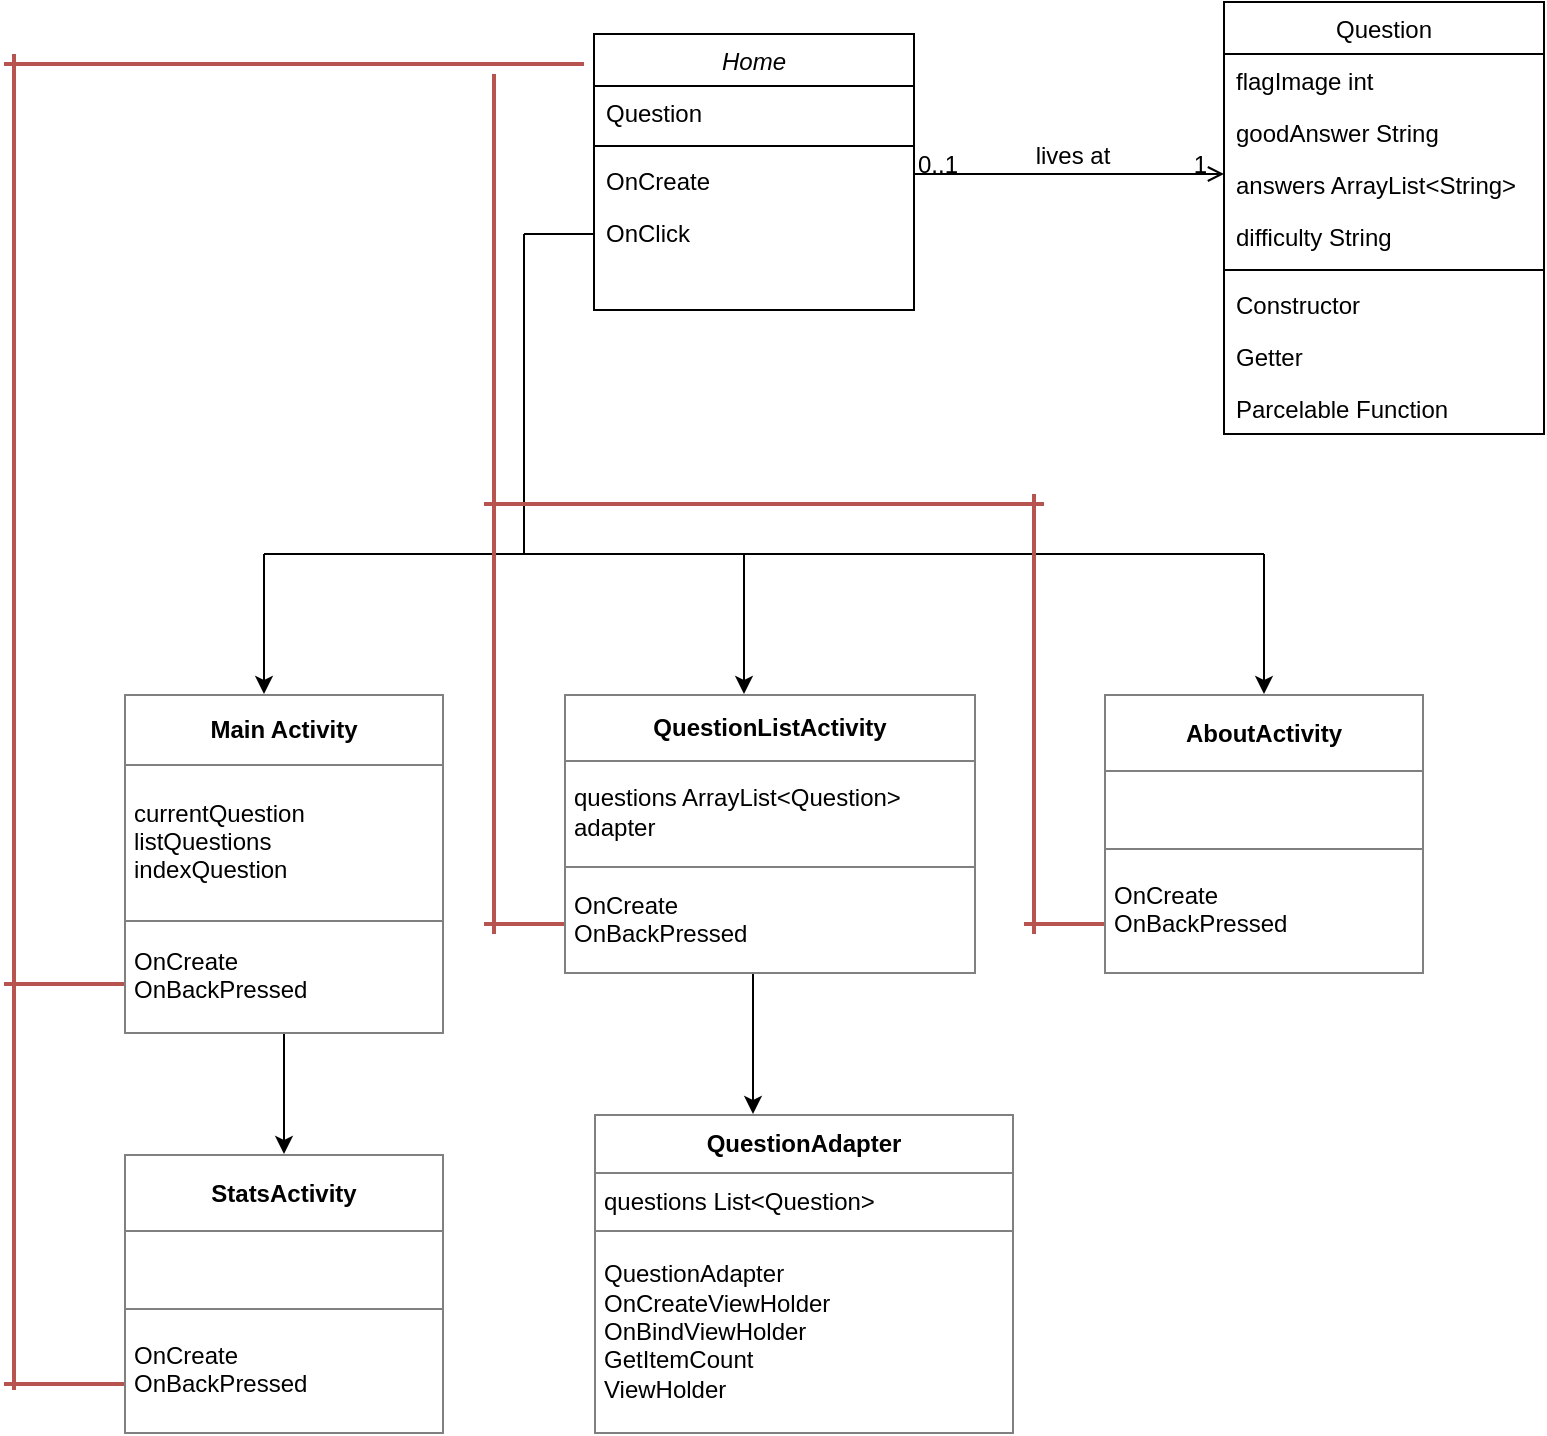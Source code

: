 <mxfile version="12.8.8" type="google"><diagram id="C5RBs43oDa-KdzZeNtuy" name="Page-1"><mxGraphModel dx="1773" dy="651" grid="1" gridSize="10" guides="1" tooltips="1" connect="1" arrows="1" fold="1" page="1" pageScale="1" pageWidth="827" pageHeight="1169" math="0" shadow="0"><root><mxCell id="WIyWlLk6GJQsqaUBKTNV-0"/><mxCell id="WIyWlLk6GJQsqaUBKTNV-1" parent="WIyWlLk6GJQsqaUBKTNV-0"/><mxCell id="zkfFHV4jXpPFQw0GAbJ--26" value="" style="endArrow=open;shadow=0;strokeWidth=1;strokeColor=#000000;rounded=0;endFill=1;edgeStyle=elbowEdgeStyle;elbow=vertical;" parent="WIyWlLk6GJQsqaUBKTNV-1" source="zkfFHV4jXpPFQw0GAbJ--0" target="zkfFHV4jXpPFQw0GAbJ--17" edge="1"><mxGeometry x="0.5" y="41" relative="1" as="geometry"><mxPoint x="380" y="192" as="sourcePoint"/><mxPoint x="540" y="192" as="targetPoint"/><mxPoint x="-40" y="32" as="offset"/><Array as="points"><mxPoint x="570" y="110"/><mxPoint x="444" y="180"/></Array></mxGeometry></mxCell><mxCell id="zkfFHV4jXpPFQw0GAbJ--27" value="0..1" style="resizable=0;align=left;verticalAlign=bottom;labelBackgroundColor=none;fontSize=12;" parent="zkfFHV4jXpPFQw0GAbJ--26" connectable="0" vertex="1"><mxGeometry x="-1" relative="1" as="geometry"><mxPoint y="4" as="offset"/></mxGeometry></mxCell><mxCell id="zkfFHV4jXpPFQw0GAbJ--28" value="1" style="resizable=0;align=right;verticalAlign=bottom;labelBackgroundColor=none;fontSize=12;" parent="zkfFHV4jXpPFQw0GAbJ--26" connectable="0" vertex="1"><mxGeometry x="1" relative="1" as="geometry"><mxPoint x="-7" y="4" as="offset"/></mxGeometry></mxCell><mxCell id="zkfFHV4jXpPFQw0GAbJ--29" value="lives at" style="text;html=1;resizable=0;points=[];;align=center;verticalAlign=middle;labelBackgroundColor=none;rounded=0;shadow=0;strokeWidth=1;fontSize=12;" parent="zkfFHV4jXpPFQw0GAbJ--26" vertex="1" connectable="0"><mxGeometry x="0.5" y="49" relative="1" as="geometry"><mxPoint x="-38" y="40" as="offset"/></mxGeometry></mxCell><mxCell id="CxSBj4oRPGNiZKwppLU6-11" value="" style="endArrow=none;html=1;" edge="1" parent="WIyWlLk6GJQsqaUBKTNV-1"><mxGeometry width="50" height="50" relative="1" as="geometry"><mxPoint x="260" y="140" as="sourcePoint"/><mxPoint x="295" y="140" as="targetPoint"/><Array as="points"/></mxGeometry></mxCell><mxCell id="CxSBj4oRPGNiZKwppLU6-12" value="" style="endArrow=none;html=1;" edge="1" parent="WIyWlLk6GJQsqaUBKTNV-1"><mxGeometry width="50" height="50" relative="1" as="geometry"><mxPoint x="260" y="300" as="sourcePoint"/><mxPoint x="260" y="140" as="targetPoint"/></mxGeometry></mxCell><mxCell id="CxSBj4oRPGNiZKwppLU6-13" value="" style="endArrow=none;html=1;" edge="1" parent="WIyWlLk6GJQsqaUBKTNV-1"><mxGeometry width="50" height="50" relative="1" as="geometry"><mxPoint x="130" y="300" as="sourcePoint"/><mxPoint x="630" y="300" as="targetPoint"/></mxGeometry></mxCell><mxCell id="CxSBj4oRPGNiZKwppLU6-14" value="" style="endArrow=classic;html=1;" edge="1" parent="WIyWlLk6GJQsqaUBKTNV-1"><mxGeometry width="50" height="50" relative="1" as="geometry"><mxPoint x="130" y="300" as="sourcePoint"/><mxPoint x="130" y="370" as="targetPoint"/></mxGeometry></mxCell><mxCell id="CxSBj4oRPGNiZKwppLU6-15" value="" style="endArrow=classic;html=1;" edge="1" parent="WIyWlLk6GJQsqaUBKTNV-1"><mxGeometry width="50" height="50" relative="1" as="geometry"><mxPoint x="370" y="300" as="sourcePoint"/><mxPoint x="370" y="370" as="targetPoint"/></mxGeometry></mxCell><mxCell id="CxSBj4oRPGNiZKwppLU6-16" value="" style="endArrow=classic;html=1;" edge="1" parent="WIyWlLk6GJQsqaUBKTNV-1"><mxGeometry width="50" height="50" relative="1" as="geometry"><mxPoint x="630" y="300" as="sourcePoint"/><mxPoint x="630" y="370" as="targetPoint"/><Array as="points"><mxPoint x="630" y="320"/></Array></mxGeometry></mxCell><mxCell id="zkfFHV4jXpPFQw0GAbJ--17" value="Question" style="swimlane;fontStyle=0;align=center;verticalAlign=top;childLayout=stackLayout;horizontal=1;startSize=26;horizontalStack=0;resizeParent=1;resizeLast=0;collapsible=1;marginBottom=0;rounded=0;shadow=0;strokeWidth=1;" parent="WIyWlLk6GJQsqaUBKTNV-1" vertex="1"><mxGeometry x="610" y="24" width="160" height="216" as="geometry"><mxRectangle x="550" y="140" width="160" height="26" as="alternateBounds"/></mxGeometry></mxCell><mxCell id="zkfFHV4jXpPFQw0GAbJ--18" value="flagImage int" style="text;align=left;verticalAlign=top;spacingLeft=4;spacingRight=4;overflow=hidden;rotatable=0;points=[[0,0.5],[1,0.5]];portConstraint=eastwest;" parent="zkfFHV4jXpPFQw0GAbJ--17" vertex="1"><mxGeometry y="26" width="160" height="26" as="geometry"/></mxCell><mxCell id="zkfFHV4jXpPFQw0GAbJ--19" value="goodAnswer String" style="text;align=left;verticalAlign=top;spacingLeft=4;spacingRight=4;overflow=hidden;rotatable=0;points=[[0,0.5],[1,0.5]];portConstraint=eastwest;rounded=0;shadow=0;html=0;" parent="zkfFHV4jXpPFQw0GAbJ--17" vertex="1"><mxGeometry y="52" width="160" height="26" as="geometry"/></mxCell><mxCell id="zkfFHV4jXpPFQw0GAbJ--20" value="answers ArrayList&lt;String&gt;" style="text;align=left;verticalAlign=top;spacingLeft=4;spacingRight=4;overflow=hidden;rotatable=0;points=[[0,0.5],[1,0.5]];portConstraint=eastwest;rounded=0;shadow=0;html=0;" parent="zkfFHV4jXpPFQw0GAbJ--17" vertex="1"><mxGeometry y="78" width="160" height="26" as="geometry"/></mxCell><mxCell id="zkfFHV4jXpPFQw0GAbJ--21" value="difficulty String" style="text;align=left;verticalAlign=top;spacingLeft=4;spacingRight=4;overflow=hidden;rotatable=0;points=[[0,0.5],[1,0.5]];portConstraint=eastwest;rounded=0;shadow=0;html=0;" parent="zkfFHV4jXpPFQw0GAbJ--17" vertex="1"><mxGeometry y="104" width="160" height="26" as="geometry"/></mxCell><mxCell id="zkfFHV4jXpPFQw0GAbJ--23" value="" style="line;html=1;strokeWidth=1;align=left;verticalAlign=middle;spacingTop=-1;spacingLeft=3;spacingRight=3;rotatable=0;labelPosition=right;points=[];portConstraint=eastwest;" parent="zkfFHV4jXpPFQw0GAbJ--17" vertex="1"><mxGeometry y="130" width="160" height="8" as="geometry"/></mxCell><mxCell id="zkfFHV4jXpPFQw0GAbJ--24" value="Constructor" style="text;align=left;verticalAlign=top;spacingLeft=4;spacingRight=4;overflow=hidden;rotatable=0;points=[[0,0.5],[1,0.5]];portConstraint=eastwest;" parent="zkfFHV4jXpPFQw0GAbJ--17" vertex="1"><mxGeometry y="138" width="160" height="26" as="geometry"/></mxCell><mxCell id="CxSBj4oRPGNiZKwppLU6-8" value="Getter" style="text;align=left;verticalAlign=top;spacingLeft=4;spacingRight=4;overflow=hidden;rotatable=0;points=[[0,0.5],[1,0.5]];portConstraint=eastwest;" vertex="1" parent="zkfFHV4jXpPFQw0GAbJ--17"><mxGeometry y="164" width="160" height="26" as="geometry"/></mxCell><mxCell id="zkfFHV4jXpPFQw0GAbJ--25" value="Parcelable Function" style="text;align=left;verticalAlign=top;spacingLeft=4;spacingRight=4;overflow=hidden;rotatable=0;points=[[0,0.5],[1,0.5]];portConstraint=eastwest;" parent="zkfFHV4jXpPFQw0GAbJ--17" vertex="1"><mxGeometry y="190" width="160" height="26" as="geometry"/></mxCell><mxCell id="zkfFHV4jXpPFQw0GAbJ--0" value="Home" style="swimlane;fontStyle=2;align=center;verticalAlign=top;childLayout=stackLayout;horizontal=1;startSize=26;horizontalStack=0;resizeParent=1;resizeLast=0;collapsible=1;marginBottom=0;rounded=0;shadow=0;strokeWidth=1;" parent="WIyWlLk6GJQsqaUBKTNV-1" vertex="1"><mxGeometry x="295" y="40" width="160" height="138" as="geometry"><mxRectangle x="295" y="40" width="160" height="26" as="alternateBounds"/></mxGeometry></mxCell><mxCell id="zkfFHV4jXpPFQw0GAbJ--1" value="Question" style="text;align=left;verticalAlign=top;spacingLeft=4;spacingRight=4;overflow=hidden;rotatable=0;points=[[0,0.5],[1,0.5]];portConstraint=eastwest;" parent="zkfFHV4jXpPFQw0GAbJ--0" vertex="1"><mxGeometry y="26" width="160" height="26" as="geometry"/></mxCell><mxCell id="zkfFHV4jXpPFQw0GAbJ--4" value="" style="line;html=1;strokeWidth=1;align=left;verticalAlign=middle;spacingTop=-1;spacingLeft=3;spacingRight=3;rotatable=0;labelPosition=right;points=[];portConstraint=eastwest;" parent="zkfFHV4jXpPFQw0GAbJ--0" vertex="1"><mxGeometry y="52" width="160" height="8" as="geometry"/></mxCell><mxCell id="CxSBj4oRPGNiZKwppLU6-7" value="OnCreate" style="text;align=left;verticalAlign=top;spacingLeft=4;spacingRight=4;overflow=hidden;rotatable=0;points=[[0,0.5],[1,0.5]];portConstraint=eastwest;" vertex="1" parent="zkfFHV4jXpPFQw0GAbJ--0"><mxGeometry y="60" width="160" height="26" as="geometry"/></mxCell><mxCell id="zkfFHV4jXpPFQw0GAbJ--5" value="OnClick&#xA;" style="text;align=left;verticalAlign=top;spacingLeft=4;spacingRight=4;overflow=hidden;rotatable=0;points=[[0,0.5],[1,0.5]];portConstraint=eastwest;" parent="zkfFHV4jXpPFQw0GAbJ--0" vertex="1"><mxGeometry y="86" width="160" height="26" as="geometry"/></mxCell><mxCell id="CxSBj4oRPGNiZKwppLU6-45" style="edgeStyle=orthogonalEdgeStyle;rounded=0;orthogonalLoop=1;jettySize=auto;html=1;exitX=0.5;exitY=1;exitDx=0;exitDy=0;" edge="1" parent="WIyWlLk6GJQsqaUBKTNV-1"><mxGeometry relative="1" as="geometry"><mxPoint x="115" y="550" as="sourcePoint"/><mxPoint x="115" y="550" as="targetPoint"/></mxGeometry></mxCell><mxCell id="CxSBj4oRPGNiZKwppLU6-49" value="" style="endArrow=classic;html=1;exitX=0.5;exitY=1;exitDx=0;exitDy=0;entryX=0.5;entryY=0;entryDx=0;entryDy=0;" edge="1" parent="WIyWlLk6GJQsqaUBKTNV-1" source="CxSBj4oRPGNiZKwppLU6-58" target="CxSBj4oRPGNiZKwppLU6-59"><mxGeometry width="50" height="50" relative="1" as="geometry"><mxPoint x="114" y="550" as="sourcePoint"/><mxPoint x="115" y="600" as="targetPoint"/></mxGeometry></mxCell><mxCell id="CxSBj4oRPGNiZKwppLU6-58" value="&lt;table style=&quot;width: 100% ; height: 100% ; border-collapse: collapse&quot; width=&quot;100%&quot; cellpadding=&quot;4&quot; border=&quot;1&quot;&gt;&lt;tbody&gt;&lt;tr&gt;&lt;th align=&quot;center&quot;&gt;&lt;b&gt;Main Activity&lt;br&gt;&lt;/b&gt;&lt;/th&gt;&lt;/tr&gt;&lt;tr&gt;&lt;td&gt;currentQuestion&lt;br&gt;listQuestions&lt;br&gt;&lt;div align=&quot;left&quot;&gt;indexQuestion&lt;br&gt;&lt;/div&gt;&lt;/td&gt;&lt;/tr&gt;&lt;tr&gt;&lt;td&gt;&lt;div align=&quot;left&quot;&gt;OnCreate&lt;br&gt;&lt;/div&gt;OnBackPressed&lt;br&gt;&lt;/td&gt;&lt;/tr&gt;&lt;/tbody&gt;&lt;/table&gt;" style="text;html=1;strokeColor=none;fillColor=none;overflow=fill;align=left;" vertex="1" parent="WIyWlLk6GJQsqaUBKTNV-1"><mxGeometry x="60" y="370" width="160" height="170" as="geometry"/></mxCell><mxCell id="CxSBj4oRPGNiZKwppLU6-59" value="&lt;table style=&quot;width: 100% ; height: 100% ; border-collapse: collapse&quot; width=&quot;100%&quot; cellpadding=&quot;4&quot; border=&quot;1&quot;&gt;&lt;tbody&gt;&lt;tr&gt;&lt;th align=&quot;center&quot;&gt;&lt;b&gt;StatsActivity&lt;/b&gt;&lt;/th&gt;&lt;/tr&gt;&lt;tr&gt;&lt;td align=&quot;center&quot;&gt;&lt;br&gt;&lt;/td&gt;&lt;/tr&gt;&lt;tr&gt;&lt;td&gt;&lt;div align=&quot;left&quot;&gt;OnCreate&lt;br&gt;&lt;/div&gt;OnBackPressed&lt;br&gt;&lt;/td&gt;&lt;/tr&gt;&lt;/tbody&gt;&lt;/table&gt;" style="text;html=1;strokeColor=none;fillColor=none;overflow=fill;align=left;" vertex="1" parent="WIyWlLk6GJQsqaUBKTNV-1"><mxGeometry x="60" y="600" width="160" height="140" as="geometry"/></mxCell><mxCell id="CxSBj4oRPGNiZKwppLU6-60" value="&lt;table style=&quot;width: 100% ; height: 100% ; border-collapse: collapse&quot; width=&quot;100%&quot; cellpadding=&quot;4&quot; border=&quot;1&quot;&gt;&lt;tbody&gt;&lt;tr&gt;&lt;th align=&quot;center&quot;&gt;&lt;b&gt;QuestionListActivity&lt;/b&gt;&lt;/th&gt;&lt;/tr&gt;&lt;tr&gt;&lt;td&gt;questions ArrayList&amp;lt;Question&amp;gt;&lt;br&gt;&lt;div align=&quot;left&quot;&gt;adapter&lt;br&gt;&lt;/div&gt;&lt;/td&gt;&lt;/tr&gt;&lt;tr&gt;&lt;td&gt;&lt;div align=&quot;left&quot;&gt;OnCreate&lt;br&gt;&lt;/div&gt;OnBackPressed&lt;br&gt;&lt;/td&gt;&lt;/tr&gt;&lt;/tbody&gt;&lt;/table&gt;" style="text;html=1;strokeColor=none;fillColor=none;overflow=fill;align=left;" vertex="1" parent="WIyWlLk6GJQsqaUBKTNV-1"><mxGeometry x="280" y="370" width="206" height="140" as="geometry"/></mxCell><mxCell id="CxSBj4oRPGNiZKwppLU6-61" value="&lt;table style=&quot;width: 100% ; height: 100% ; border-collapse: collapse&quot; width=&quot;100%&quot; cellpadding=&quot;4&quot; border=&quot;1&quot;&gt;&lt;tbody&gt;&lt;tr&gt;&lt;th align=&quot;center&quot;&gt;QuestionAdapter&lt;/th&gt;&lt;/tr&gt;&lt;tr align=&quot;left&quot;&gt;&lt;td&gt;questions List&amp;lt;Question&amp;gt;&lt;br&gt;&lt;/td&gt;&lt;/tr&gt;&lt;tr align=&quot;left&quot;&gt;&lt;td&gt;QuestionAdapter&lt;br&gt;OnCreateViewHolder&lt;br&gt;OnBindViewHolder&lt;br&gt;GetItemCount&lt;br&gt;ViewHolder&lt;br&gt;&lt;/td&gt;&lt;/tr&gt;&lt;/tbody&gt;&lt;/table&gt;" style="text;html=1;strokeColor=none;fillColor=none;overflow=fill;align=left;" vertex="1" parent="WIyWlLk6GJQsqaUBKTNV-1"><mxGeometry x="295" y="580" width="210" height="160" as="geometry"/></mxCell><mxCell id="CxSBj4oRPGNiZKwppLU6-62" value="&lt;table style=&quot;width: 100% ; height: 100% ; border-collapse: collapse&quot; width=&quot;100%&quot; cellpadding=&quot;4&quot; border=&quot;1&quot;&gt;&lt;tbody&gt;&lt;tr&gt;&lt;th align=&quot;center&quot;&gt;AboutActivity&lt;/th&gt;&lt;/tr&gt;&lt;tr align=&quot;left&quot;&gt;&lt;td&gt;&lt;br&gt;&lt;/td&gt;&lt;/tr&gt;&lt;tr align=&quot;left&quot;&gt;&lt;td&gt;OnCreate&lt;br&gt;OnBackPressed&lt;br&gt;&lt;/td&gt;&lt;/tr&gt;&lt;/tbody&gt;&lt;/table&gt;" style="text;html=1;strokeColor=none;fillColor=none;overflow=fill;align=left;" vertex="1" parent="WIyWlLk6GJQsqaUBKTNV-1"><mxGeometry x="550" y="370" width="160" height="140" as="geometry"/></mxCell><mxCell id="CxSBj4oRPGNiZKwppLU6-63" value="" style="endArrow=classic;html=1;" edge="1" parent="WIyWlLk6GJQsqaUBKTNV-1"><mxGeometry width="50" height="50" relative="1" as="geometry"><mxPoint x="374.5" y="510" as="sourcePoint"/><mxPoint x="374.5" y="580" as="targetPoint"/></mxGeometry></mxCell><mxCell id="CxSBj4oRPGNiZKwppLU6-64" value="" style="line;strokeWidth=2;html=1;align=left;fillColor=#f8cecc;strokeColor=#b85450;" vertex="1" parent="WIyWlLk6GJQsqaUBKTNV-1"><mxGeometry y="710" width="60" height="10" as="geometry"/></mxCell><mxCell id="CxSBj4oRPGNiZKwppLU6-65" value="" style="line;strokeWidth=2;html=1;align=left;fillColor=#f8cecc;strokeColor=#b85450;" vertex="1" parent="WIyWlLk6GJQsqaUBKTNV-1"><mxGeometry y="510" width="60" height="10" as="geometry"/></mxCell><mxCell id="CxSBj4oRPGNiZKwppLU6-66" value="" style="line;strokeWidth=2;html=1;align=left;direction=south;fillColor=#f8cecc;strokeColor=#b85450;" vertex="1" parent="WIyWlLk6GJQsqaUBKTNV-1"><mxGeometry y="50" width="10" height="668" as="geometry"/></mxCell><mxCell id="CxSBj4oRPGNiZKwppLU6-74" value="" style="line;strokeWidth=2;html=1;align=left;fillColor=#f8cecc;strokeColor=#b85450;" vertex="1" parent="WIyWlLk6GJQsqaUBKTNV-1"><mxGeometry y="50" width="290" height="10" as="geometry"/></mxCell><mxCell id="CxSBj4oRPGNiZKwppLU6-75" value="" style="line;strokeWidth=2;html=1;align=left;fillColor=#f8cecc;strokeColor=#b85450;" vertex="1" parent="WIyWlLk6GJQsqaUBKTNV-1"><mxGeometry x="240" y="480" width="40" height="10" as="geometry"/></mxCell><mxCell id="CxSBj4oRPGNiZKwppLU6-76" value="" style="line;strokeWidth=2;html=1;align=left;fillColor=#f8cecc;strokeColor=#b85450;" vertex="1" parent="WIyWlLk6GJQsqaUBKTNV-1"><mxGeometry x="510" y="480" width="40" height="10" as="geometry"/></mxCell><mxCell id="CxSBj4oRPGNiZKwppLU6-77" value="" style="line;strokeWidth=2;direction=south;html=1;align=left;fillColor=#f8cecc;strokeColor=#b85450;" vertex="1" parent="WIyWlLk6GJQsqaUBKTNV-1"><mxGeometry x="510" y="270" width="10" height="220" as="geometry"/></mxCell><mxCell id="CxSBj4oRPGNiZKwppLU6-78" value="" style="line;strokeWidth=2;direction=south;html=1;align=left;fillColor=#f8cecc;strokeColor=#b85450;" vertex="1" parent="WIyWlLk6GJQsqaUBKTNV-1"><mxGeometry x="240" y="60" width="10" height="430" as="geometry"/></mxCell><mxCell id="CxSBj4oRPGNiZKwppLU6-79" value="" style="line;strokeWidth=2;html=1;align=left;fillColor=#f8cecc;strokeColor=#b85450;" vertex="1" parent="WIyWlLk6GJQsqaUBKTNV-1"><mxGeometry x="240" y="270" width="280" height="10" as="geometry"/></mxCell></root></mxGraphModel></diagram></mxfile>
